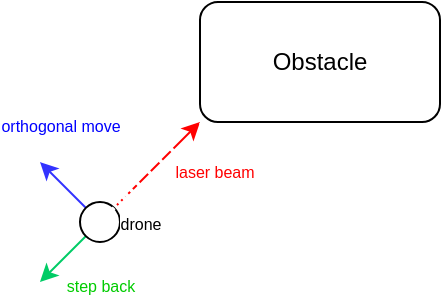 <mxfile version="14.1.8" type="github">
  <diagram id="UuRohorqPwtbrjXl8lV8" name="Page-1">
    <mxGraphModel dx="315" dy="166" grid="1" gridSize="10" guides="1" tooltips="1" connect="1" arrows="1" fold="1" page="1" pageScale="1" pageWidth="827" pageHeight="1169" math="0" shadow="0">
      <root>
        <mxCell id="0" />
        <mxCell id="1" parent="0" />
        <mxCell id="GnWuBYMGJTiQK1Nmhagq-1" value="Obstacle" style="rounded=1;whiteSpace=wrap;html=1;" vertex="1" parent="1">
          <mxGeometry x="350" y="340" width="120" height="60" as="geometry" />
        </mxCell>
        <mxCell id="GnWuBYMGJTiQK1Nmhagq-3" value="" style="endArrow=classic;html=1;strokeColor=#FF0000;" edge="1" parent="1">
          <mxGeometry width="50" height="50" relative="1" as="geometry">
            <mxPoint x="300" y="450" as="sourcePoint" />
            <mxPoint x="350" y="400" as="targetPoint" />
          </mxGeometry>
        </mxCell>
        <mxCell id="GnWuBYMGJTiQK1Nmhagq-4" value="&lt;font style=&quot;font-size: 8px&quot; color=&quot;#0000ff&quot;&gt;orthogonal move&lt;/font&gt;" style="endArrow=classic;html=1;strokeColor=#3333FF;verticalAlign=bottom;" edge="1" parent="1">
          <mxGeometry x="1" y="-14" width="50" height="50" relative="1" as="geometry">
            <mxPoint x="300" y="450" as="sourcePoint" />
            <mxPoint x="270" y="420" as="targetPoint" />
            <Array as="points" />
            <mxPoint as="offset" />
          </mxGeometry>
        </mxCell>
        <mxCell id="GnWuBYMGJTiQK1Nmhagq-5" value="&lt;font color=&quot;#00cc00&quot; style=&quot;font-size: 8px&quot;&gt;step back&lt;/font&gt;" style="endArrow=classic;html=1;strokeColor=#00CC66;verticalAlign=bottom;" edge="1" parent="1">
          <mxGeometry x="0.333" y="28" width="50" height="50" relative="1" as="geometry">
            <mxPoint x="300" y="450" as="sourcePoint" />
            <mxPoint x="270" y="480" as="targetPoint" />
            <mxPoint as="offset" />
          </mxGeometry>
        </mxCell>
        <mxCell id="GnWuBYMGJTiQK1Nmhagq-6" value="&lt;font color=&quot;#ff0000&quot; style=&quot;font-size: 8px&quot;&gt;laser beam&lt;/font&gt;" style="endArrow=none;dashed=1;html=1;dashPattern=1 3;strokeWidth=2;strokeColor=#FFFFFF;verticalAlign=top;" edge="1" parent="1">
          <mxGeometry x="0.765" y="2" width="50" height="50" relative="1" as="geometry">
            <mxPoint x="420.058" y="480" as="sourcePoint" />
            <mxPoint x="350" y="400" as="targetPoint" />
            <mxPoint as="offset" />
          </mxGeometry>
        </mxCell>
        <mxCell id="GnWuBYMGJTiQK1Nmhagq-9" value="" style="endArrow=none;dashed=1;html=1;dashPattern=1 3;strokeWidth=2;strokeColor=#FFFFFF;verticalAlign=top;" edge="1" parent="1">
          <mxGeometry x="0.6" y="-14" width="50" height="50" relative="1" as="geometry">
            <mxPoint x="300" y="450" as="sourcePoint" />
            <mxPoint x="414" y="485.4" as="targetPoint" />
            <mxPoint as="offset" />
          </mxGeometry>
        </mxCell>
        <mxCell id="GnWuBYMGJTiQK1Nmhagq-10" value="" style="endArrow=none;dashed=1;html=1;dashPattern=1 3;strokeWidth=2;strokeColor=#FFFFFF;" edge="1" parent="1" source="GnWuBYMGJTiQK1Nmhagq-11">
          <mxGeometry width="50" height="50" relative="1" as="geometry">
            <mxPoint x="300" y="450" as="sourcePoint" />
            <mxPoint x="340" y="410" as="targetPoint" />
            <Array as="points" />
          </mxGeometry>
        </mxCell>
        <mxCell id="GnWuBYMGJTiQK1Nmhagq-11" value="" style="ellipse;whiteSpace=wrap;html=1;aspect=fixed;" vertex="1" parent="1">
          <mxGeometry x="290" y="440" width="20" height="20" as="geometry" />
        </mxCell>
        <mxCell id="GnWuBYMGJTiQK1Nmhagq-12" value="&lt;font style=&quot;font-size: 8px&quot;&gt;drone&lt;/font&gt;" style="endArrow=none;dashed=1;html=1;dashPattern=1 3;strokeWidth=2;strokeColor=#FFFFFF;" edge="1" parent="1" target="GnWuBYMGJTiQK1Nmhagq-11">
          <mxGeometry x="-0.393" y="-14" width="50" height="50" relative="1" as="geometry">
            <mxPoint x="300" y="450" as="sourcePoint" />
            <mxPoint x="350" y="400" as="targetPoint" />
            <Array as="points">
              <mxPoint x="320" y="430" />
            </Array>
            <mxPoint as="offset" />
          </mxGeometry>
        </mxCell>
      </root>
    </mxGraphModel>
  </diagram>
</mxfile>
